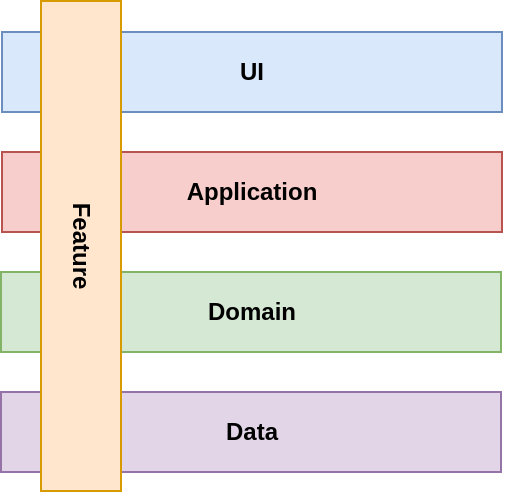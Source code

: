<mxfile version="10.5.4" type="device"><diagram id="6b7Ke8bgcMayb5ejIrdX" name="Page-1"><mxGraphModel dx="605" dy="462" grid="1" gridSize="10" guides="1" tooltips="1" connect="1" arrows="1" fold="1" page="1" pageScale="1" pageWidth="850" pageHeight="1100" math="0" shadow="0"><root><mxCell id="0"/><mxCell id="1" parent="0"/><mxCell id="ufK6o_dmCm9lmSY8pJ7N-1" value="Application" style="rounded=0;whiteSpace=wrap;html=1;fillColor=#f8cecc;strokeColor=#b85450;fontStyle=1" vertex="1" parent="1"><mxGeometry x="300" y="230" width="250" height="40" as="geometry"/></mxCell><mxCell id="ufK6o_dmCm9lmSY8pJ7N-2" value="UI" style="rounded=0;whiteSpace=wrap;html=1;fillColor=#dae8fc;strokeColor=#6c8ebf;fontColor=#000000;fontStyle=1" vertex="1" parent="1"><mxGeometry x="300" y="170" width="250" height="40" as="geometry"/></mxCell><mxCell id="ufK6o_dmCm9lmSY8pJ7N-3" value="Domain" style="rounded=0;whiteSpace=wrap;html=1;fillColor=#d5e8d4;strokeColor=#82b366;fontStyle=1" vertex="1" parent="1"><mxGeometry x="299.5" y="290" width="250" height="40" as="geometry"/></mxCell><mxCell id="ufK6o_dmCm9lmSY8pJ7N-4" value="Data" style="rounded=0;whiteSpace=wrap;html=1;fillColor=#e1d5e7;strokeColor=#9673a6;fontStyle=1" vertex="1" parent="1"><mxGeometry x="299.5" y="350" width="250" height="40" as="geometry"/></mxCell><mxCell id="ufK6o_dmCm9lmSY8pJ7N-5" value="Feature" style="rounded=0;whiteSpace=wrap;html=1;rotation=90;fillColor=#ffe6cc;strokeColor=#d79b00;fontStyle=1" vertex="1" parent="1"><mxGeometry x="217" y="257" width="245" height="40" as="geometry"/></mxCell></root></mxGraphModel></diagram></mxfile>